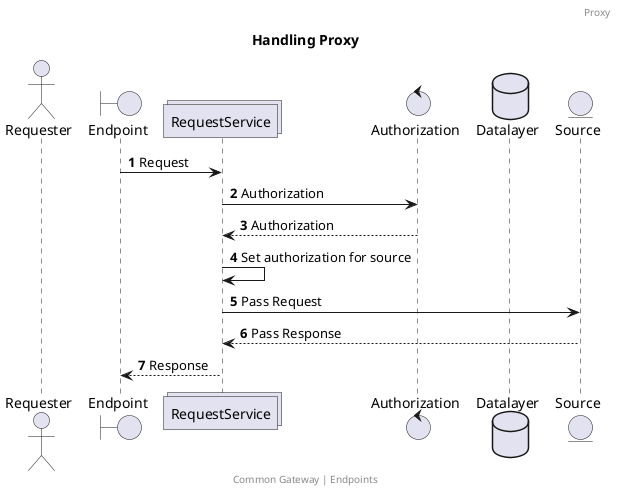 @startuml
title: Handling Proxy
footer: Common Gateway | Endpoints
header: Proxy

autonumber

actor       Requester        as Requester
boundary    Endpoint         as Endpoint
collections RequestService   as RequestService
control     Authorization    as Authorization
database    Datalayer        as Datalayer
entity      Source           as Source

Endpoint -> RequestService: Request
RequestService -> Authorization  : Authorization
Authorization --> RequestService  : Authorization
RequestService -> RequestService : Set authorization for source
RequestService -> Source : Pass Request
Source --> RequestService: Pass Response
RequestService --> Endpoint: Response
@enduml
